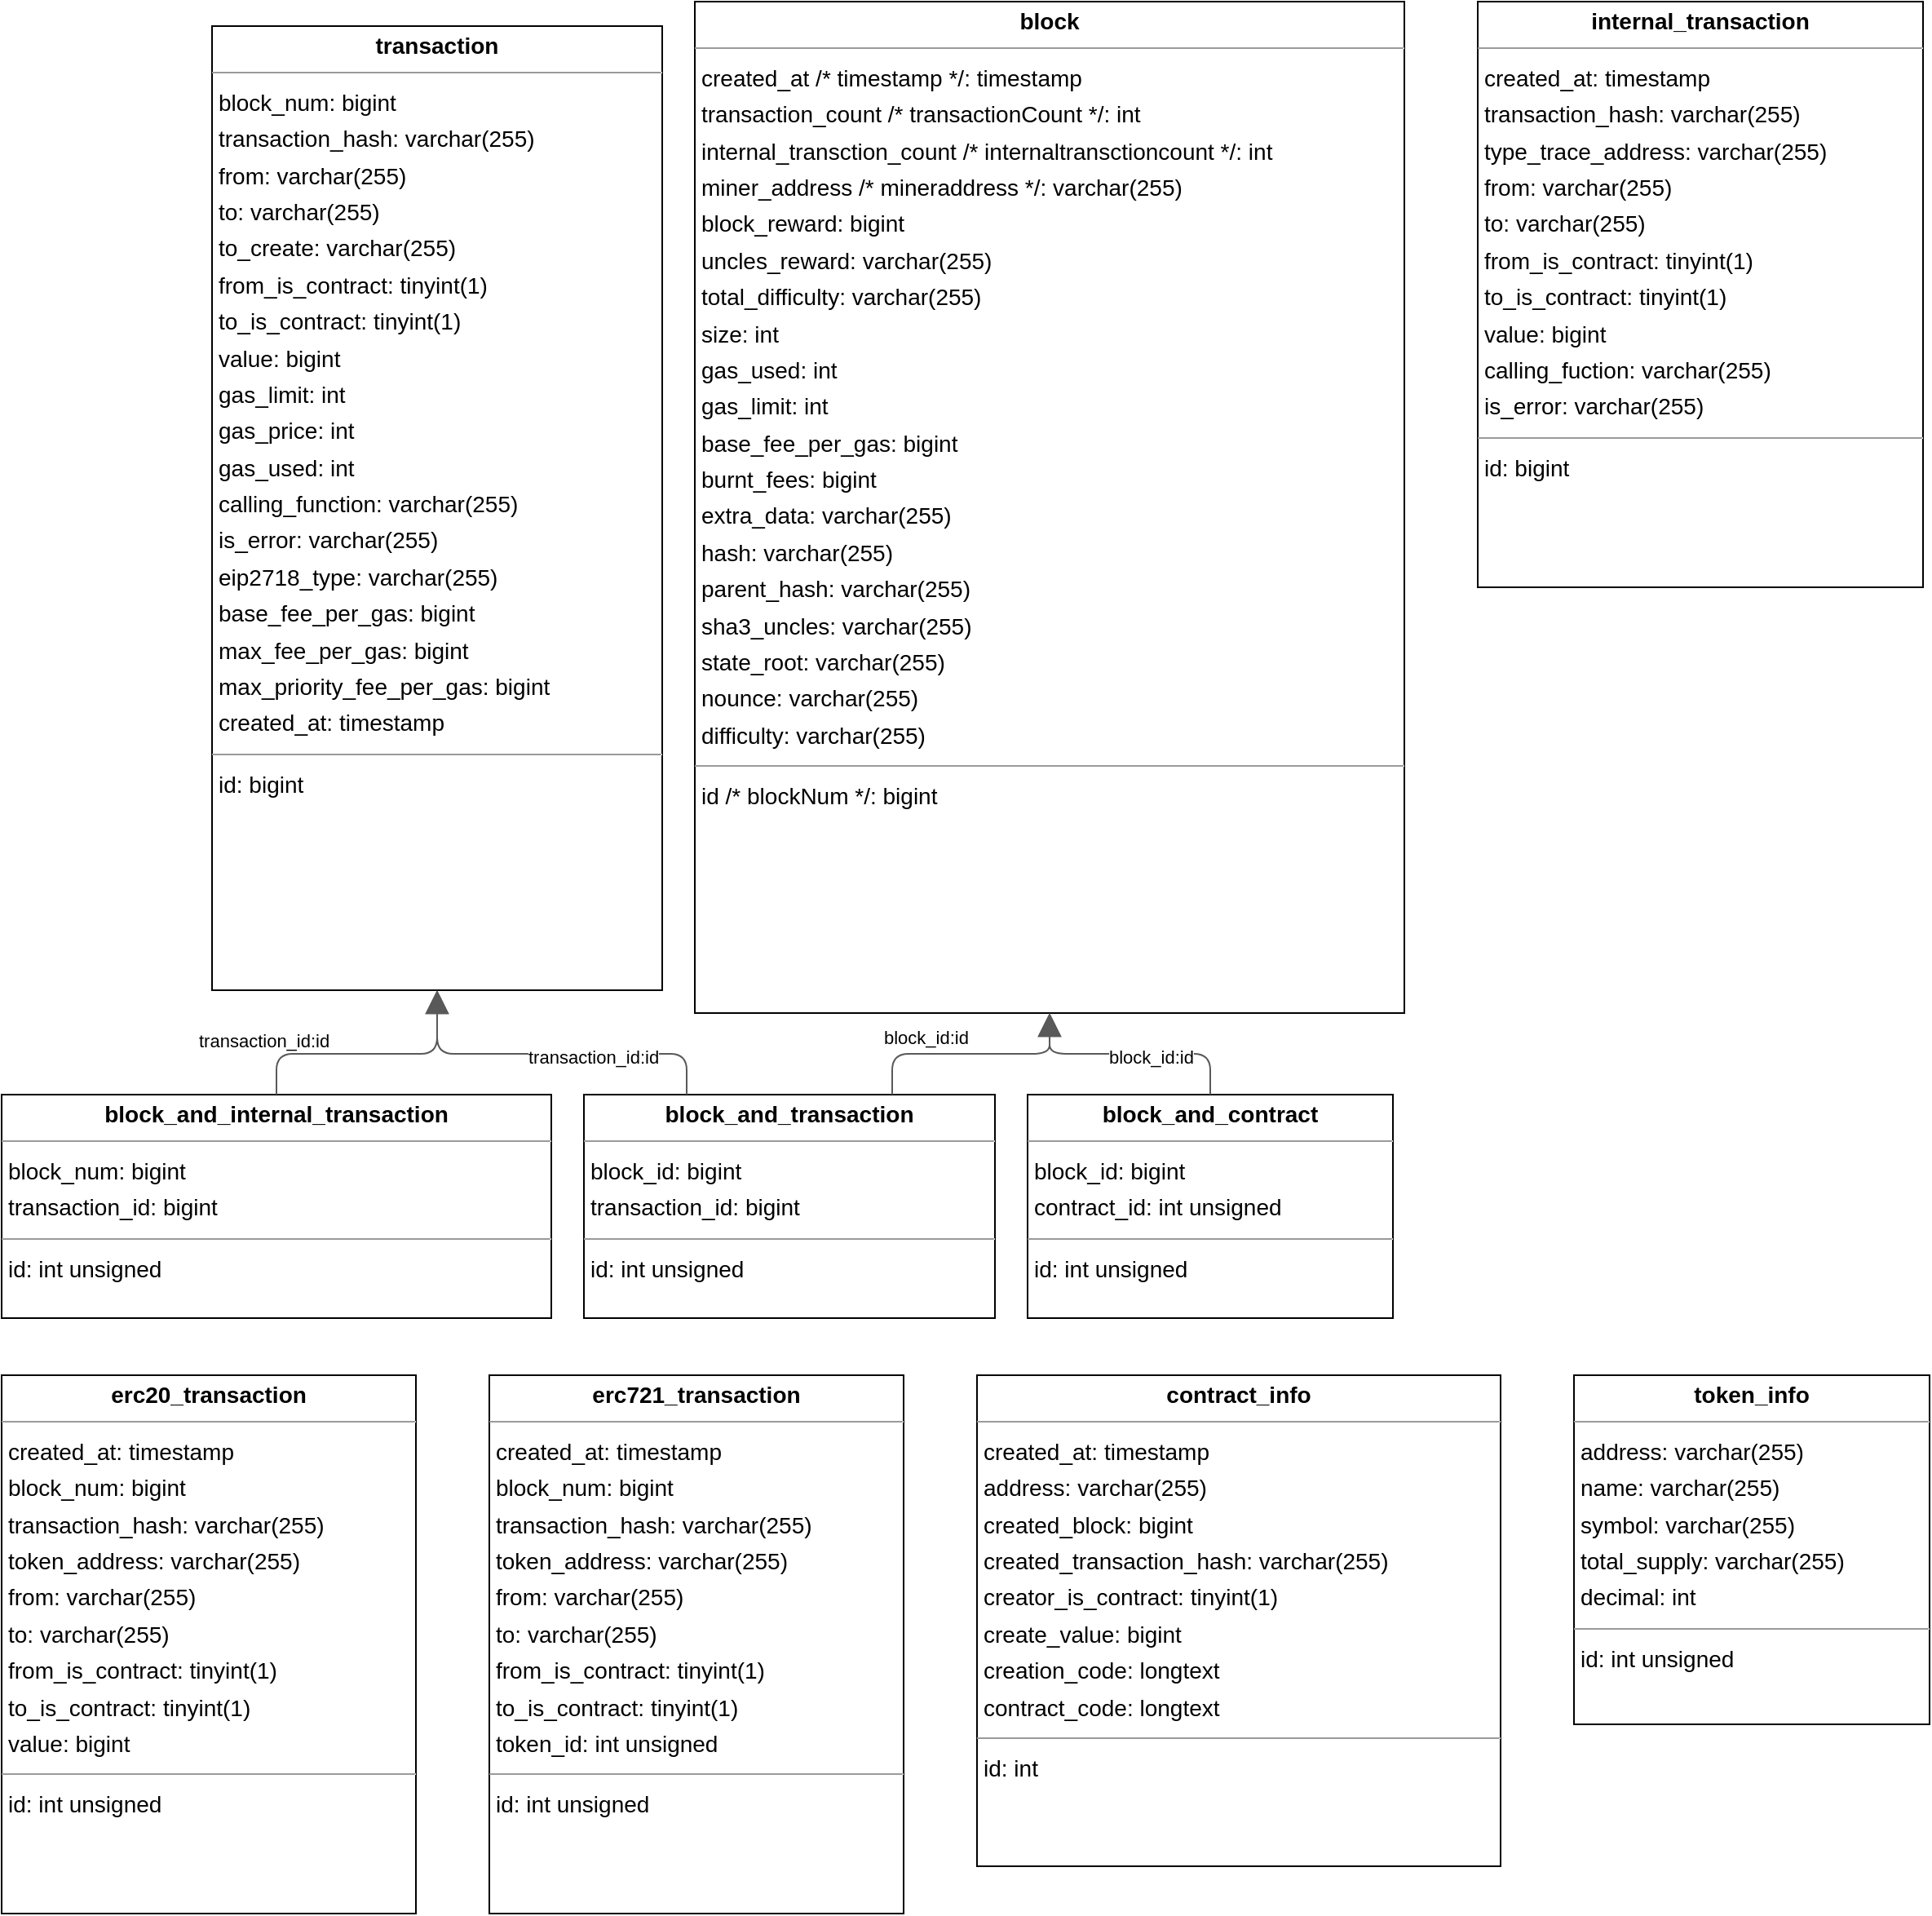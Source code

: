 <mxGraphModel dx="0" dy="0" grid="1" gridSize="10" guides="1" tooltips="1" connect="1" arrows="1" fold="1" page="0" pageScale="1" background="none" math="0" shadow="0">
  <root>
    <mxCell id="0" />
    <mxCell id="1" parent="0" />
    <mxCell id="node0" parent="1" vertex="1" value="&lt;p style=&quot;margin:0px;margin-top:4px;text-align:center;&quot;&gt;&lt;b&gt;block&lt;/b&gt;&lt;/p&gt;&lt;hr size=&quot;1&quot;/&gt;&lt;p style=&quot;margin:0 0 0 4px;line-height:1.6;&quot;&gt; created_at  /* timestamp */: timestamp&lt;br/&gt; transaction_count  /* transactionCount */: int&lt;br/&gt; internal_transction_count  /* internaltransctioncount */: int&lt;br/&gt; miner_address  /* mineraddress */: varchar(255)&lt;br/&gt; block_reward: bigint&lt;br/&gt; uncles_reward: varchar(255)&lt;br/&gt; total_difficulty: varchar(255)&lt;br/&gt; size: int&lt;br/&gt; gas_used: int&lt;br/&gt; gas_limit: int&lt;br/&gt; base_fee_per_gas: bigint&lt;br/&gt; burnt_fees: bigint&lt;br/&gt; extra_data: varchar(255)&lt;br/&gt; hash: varchar(255)&lt;br/&gt; parent_hash: varchar(255)&lt;br/&gt; sha3_uncles: varchar(255)&lt;br/&gt; state_root: varchar(255)&lt;br/&gt; nounce: varchar(255)&lt;br/&gt; difficulty: varchar(255)&lt;/p&gt;&lt;hr size=&quot;1&quot;/&gt;&lt;p style=&quot;margin:0 0 0 4px;line-height:1.6;&quot;&gt; id  /* blockNum */: bigint&lt;/p&gt;" style="verticalAlign=top;align=left;overflow=fill;fontSize=14;fontFamily=Helvetica;html=1;rounded=0;shadow=0;comic=0;labelBackgroundColor=none;strokeWidth=1;">
      <mxGeometry x="207" y="-310" width="435" height="620" as="geometry" />
    </mxCell>
    <mxCell id="node9" parent="1" vertex="1" value="&lt;p style=&quot;margin:0px;margin-top:4px;text-align:center;&quot;&gt;&lt;b&gt;block_and_contract&lt;/b&gt;&lt;/p&gt;&lt;hr size=&quot;1&quot;/&gt;&lt;p style=&quot;margin:0 0 0 4px;line-height:1.6;&quot;&gt; block_id: bigint&lt;br/&gt; contract_id: int unsigned&lt;/p&gt;&lt;hr size=&quot;1&quot;/&gt;&lt;p style=&quot;margin:0 0 0 4px;line-height:1.6;&quot;&gt; id: int unsigned&lt;/p&gt;" style="verticalAlign=top;align=left;overflow=fill;fontSize=14;fontFamily=Helvetica;html=1;rounded=0;shadow=0;comic=0;labelBackgroundColor=none;strokeWidth=1;">
      <mxGeometry x="411" y="360" width="224" height="137" as="geometry" />
    </mxCell>
    <mxCell id="node5" parent="1" vertex="1" value="&lt;p style=&quot;margin:0px;margin-top:4px;text-align:center;&quot;&gt;&lt;b&gt;block_and_internal_transaction&lt;/b&gt;&lt;/p&gt;&lt;hr size=&quot;1&quot;/&gt;&lt;p style=&quot;margin:0 0 0 4px;line-height:1.6;&quot;&gt; block_num: bigint&lt;br/&gt; transaction_id: bigint&lt;/p&gt;&lt;hr size=&quot;1&quot;/&gt;&lt;p style=&quot;margin:0 0 0 4px;line-height:1.6;&quot;&gt; id: int unsigned&lt;/p&gt;" style="verticalAlign=top;align=left;overflow=fill;fontSize=14;fontFamily=Helvetica;html=1;rounded=0;shadow=0;comic=0;labelBackgroundColor=none;strokeWidth=1;">
      <mxGeometry x="-218" y="360" width="337" height="137" as="geometry" />
    </mxCell>
    <mxCell id="node3" parent="1" vertex="1" value="&lt;p style=&quot;margin:0px;margin-top:4px;text-align:center;&quot;&gt;&lt;b&gt;block_and_transaction&lt;/b&gt;&lt;/p&gt;&lt;hr size=&quot;1&quot;/&gt;&lt;p style=&quot;margin:0 0 0 4px;line-height:1.6;&quot;&gt; block_id: bigint&lt;br/&gt; transaction_id: bigint&lt;/p&gt;&lt;hr size=&quot;1&quot;/&gt;&lt;p style=&quot;margin:0 0 0 4px;line-height:1.6;&quot;&gt; id: int unsigned&lt;/p&gt;" style="verticalAlign=top;align=left;overflow=fill;fontSize=14;fontFamily=Helvetica;html=1;rounded=0;shadow=0;comic=0;labelBackgroundColor=none;strokeWidth=1;">
      <mxGeometry x="139" y="360" width="252" height="137" as="geometry" />
    </mxCell>
    <mxCell id="node2" parent="1" vertex="1" value="&lt;p style=&quot;margin:0px;margin-top:4px;text-align:center;&quot;&gt;&lt;b&gt;contract_info&lt;/b&gt;&lt;/p&gt;&lt;hr size=&quot;1&quot;/&gt;&lt;p style=&quot;margin:0 0 0 4px;line-height:1.6;&quot;&gt; created_at: timestamp&lt;br/&gt; address: varchar(255)&lt;br/&gt; created_block: bigint&lt;br/&gt; created_transaction_hash: varchar(255)&lt;br/&gt; creator_is_contract: tinyint(1)&lt;br/&gt; create_value: bigint&lt;br/&gt; creation_code: longtext&lt;br/&gt; contract_code: longtext&lt;/p&gt;&lt;hr size=&quot;1&quot;/&gt;&lt;p style=&quot;margin:0 0 0 4px;line-height:1.6;&quot;&gt; id: int&lt;/p&gt;" style="verticalAlign=top;align=left;overflow=fill;fontSize=14;fontFamily=Helvetica;html=1;rounded=0;shadow=0;comic=0;labelBackgroundColor=none;strokeWidth=1;">
      <mxGeometry x="380" y="532" width="321" height="301" as="geometry" />
    </mxCell>
    <mxCell id="node7" parent="1" vertex="1" value="&lt;p style=&quot;margin:0px;margin-top:4px;text-align:center;&quot;&gt;&lt;b&gt;erc20_transaction&lt;/b&gt;&lt;/p&gt;&lt;hr size=&quot;1&quot;/&gt;&lt;p style=&quot;margin:0 0 0 4px;line-height:1.6;&quot;&gt; created_at: timestamp&lt;br/&gt; block_num: bigint&lt;br/&gt; transaction_hash: varchar(255)&lt;br/&gt; token_address: varchar(255)&lt;br/&gt; from: varchar(255)&lt;br/&gt; to: varchar(255)&lt;br/&gt; from_is_contract: tinyint(1)&lt;br/&gt; to_is_contract: tinyint(1)&lt;br/&gt; value: bigint&lt;/p&gt;&lt;hr size=&quot;1&quot;/&gt;&lt;p style=&quot;margin:0 0 0 4px;line-height:1.6;&quot;&gt; id: int unsigned&lt;/p&gt;" style="verticalAlign=top;align=left;overflow=fill;fontSize=14;fontFamily=Helvetica;html=1;rounded=0;shadow=0;comic=0;labelBackgroundColor=none;strokeWidth=1;">
      <mxGeometry x="-218" y="532" width="254" height="330" as="geometry" />
    </mxCell>
    <mxCell id="node8" parent="1" vertex="1" value="&lt;p style=&quot;margin:0px;margin-top:4px;text-align:center;&quot;&gt;&lt;b&gt;erc721_transaction&lt;/b&gt;&lt;/p&gt;&lt;hr size=&quot;1&quot;/&gt;&lt;p style=&quot;margin:0 0 0 4px;line-height:1.6;&quot;&gt; created_at: timestamp&lt;br/&gt; block_num: bigint&lt;br/&gt; transaction_hash: varchar(255)&lt;br/&gt; token_address: varchar(255)&lt;br/&gt; from: varchar(255)&lt;br/&gt; to: varchar(255)&lt;br/&gt; from_is_contract: tinyint(1)&lt;br/&gt; to_is_contract: tinyint(1)&lt;br/&gt; token_id: int unsigned&lt;/p&gt;&lt;hr size=&quot;1&quot;/&gt;&lt;p style=&quot;margin:0 0 0 4px;line-height:1.6;&quot;&gt; id: int unsigned&lt;/p&gt;" style="verticalAlign=top;align=left;overflow=fill;fontSize=14;fontFamily=Helvetica;html=1;rounded=0;shadow=0;comic=0;labelBackgroundColor=none;strokeWidth=1;">
      <mxGeometry x="81" y="532" width="254" height="330" as="geometry" />
    </mxCell>
    <mxCell id="node1" parent="1" vertex="1" value="&lt;p style=&quot;margin:0px;margin-top:4px;text-align:center;&quot;&gt;&lt;b&gt;internal_transaction&lt;/b&gt;&lt;/p&gt;&lt;hr size=&quot;1&quot;/&gt;&lt;p style=&quot;margin:0 0 0 4px;line-height:1.6;&quot;&gt; created_at: timestamp&lt;br/&gt; transaction_hash: varchar(255)&lt;br/&gt; type_trace_address: varchar(255)&lt;br/&gt; from: varchar(255)&lt;br/&gt; to: varchar(255)&lt;br/&gt; from_is_contract: tinyint(1)&lt;br/&gt; to_is_contract: tinyint(1)&lt;br/&gt; value: bigint&lt;br/&gt; calling_fuction: varchar(255)&lt;br/&gt; is_error: varchar(255)&lt;/p&gt;&lt;hr size=&quot;1&quot;/&gt;&lt;p style=&quot;margin:0 0 0 4px;line-height:1.6;&quot;&gt; id: bigint&lt;/p&gt;" style="verticalAlign=top;align=left;overflow=fill;fontSize=14;fontFamily=Helvetica;html=1;rounded=0;shadow=0;comic=0;labelBackgroundColor=none;strokeWidth=1;">
      <mxGeometry x="687" y="-310" width="273" height="359" as="geometry" />
    </mxCell>
    <mxCell id="node4" parent="1" vertex="1" value="&lt;p style=&quot;margin:0px;margin-top:4px;text-align:center;&quot;&gt;&lt;b&gt;token_info&lt;/b&gt;&lt;/p&gt;&lt;hr size=&quot;1&quot;/&gt;&lt;p style=&quot;margin:0 0 0 4px;line-height:1.6;&quot;&gt; address: varchar(255)&lt;br/&gt; name: varchar(255)&lt;br/&gt; symbol: varchar(255)&lt;br/&gt; total_supply: varchar(255)&lt;br/&gt; decimal: int&lt;/p&gt;&lt;hr size=&quot;1&quot;/&gt;&lt;p style=&quot;margin:0 0 0 4px;line-height:1.6;&quot;&gt; id: int unsigned&lt;/p&gt;" style="verticalAlign=top;align=left;overflow=fill;fontSize=14;fontFamily=Helvetica;html=1;rounded=0;shadow=0;comic=0;labelBackgroundColor=none;strokeWidth=1;">
      <mxGeometry x="746" y="532" width="218" height="214" as="geometry" />
    </mxCell>
    <mxCell id="node6" parent="1" vertex="1" value="&lt;p style=&quot;margin:0px;margin-top:4px;text-align:center;&quot;&gt;&lt;b&gt;transaction&lt;/b&gt;&lt;/p&gt;&lt;hr size=&quot;1&quot;/&gt;&lt;p style=&quot;margin:0 0 0 4px;line-height:1.6;&quot;&gt; block_num: bigint&lt;br/&gt; transaction_hash: varchar(255)&lt;br/&gt; from: varchar(255)&lt;br/&gt; to: varchar(255)&lt;br/&gt; to_create: varchar(255)&lt;br/&gt; from_is_contract: tinyint(1)&lt;br/&gt; to_is_contract: tinyint(1)&lt;br/&gt; value: bigint&lt;br/&gt; gas_limit: int&lt;br/&gt; gas_price: int&lt;br/&gt; gas_used: int&lt;br/&gt; calling_function: varchar(255)&lt;br/&gt; is_error: varchar(255)&lt;br/&gt; eip2718_type: varchar(255)&lt;br/&gt; base_fee_per_gas: bigint&lt;br/&gt; max_fee_per_gas: bigint&lt;br/&gt; max_priority_fee_per_gas: bigint&lt;br/&gt; created_at: timestamp&lt;/p&gt;&lt;hr size=&quot;1&quot;/&gt;&lt;p style=&quot;margin:0 0 0 4px;line-height:1.6;&quot;&gt; id: bigint&lt;/p&gt;" style="verticalAlign=top;align=left;overflow=fill;fontSize=14;fontFamily=Helvetica;html=1;rounded=0;shadow=0;comic=0;labelBackgroundColor=none;strokeWidth=1;">
      <mxGeometry x="-89" y="-295" width="276" height="591" as="geometry" />
    </mxCell>
    <mxCell id="edge1" edge="1" value="" parent="1" source="node9" target="node0" style="html=1;rounded=1;edgeStyle=orthogonalEdgeStyle;dashed=0;startArrow=none;endArrow=block;endSize=12;strokeColor=#595959;exitX=0.500;exitY=0.000;exitDx=0;exitDy=0;entryX=0.500;entryY=1.000;entryDx=0;entryDy=0;">
      <mxGeometry width="50" height="50" relative="1" as="geometry">
        <Array as="points">
          <mxPoint x="523" y="335" />
          <mxPoint x="425" y="335" />
        </Array>
      </mxGeometry>
    </mxCell>
    <mxCell id="label8" parent="edge1" vertex="1" connectable="0" value="block_id:id" style="edgeLabel;resizable=0;html=1;align=left;verticalAlign=top;strokeColor=default;">
      <mxGeometry x="459" y="324" as="geometry" />
    </mxCell>
    <mxCell id="edge0" edge="1" value="" parent="1" source="node5" target="node6" style="html=1;rounded=1;edgeStyle=orthogonalEdgeStyle;dashed=0;startArrow=none;endArrow=block;endSize=12;strokeColor=#595959;exitX=0.500;exitY=0.000;exitDx=0;exitDy=0;entryX=0.500;entryY=1.000;entryDx=0;entryDy=0;">
      <mxGeometry width="50" height="50" relative="1" as="geometry">
        <Array as="points">
          <mxPoint x="-49" y="335" />
          <mxPoint x="49" y="335" />
        </Array>
      </mxGeometry>
    </mxCell>
    <mxCell id="label2" parent="edge0" vertex="1" connectable="0" value="transaction_id:id" style="edgeLabel;resizable=0;html=1;align=left;verticalAlign=top;strokeColor=default;">
      <mxGeometry x="-99" y="314" as="geometry" />
    </mxCell>
    <mxCell id="edge3" edge="1" value="" parent="1" source="node3" target="node0" style="html=1;rounded=1;edgeStyle=orthogonalEdgeStyle;dashed=0;startArrow=none;endArrow=block;endSize=12;strokeColor=#595959;exitX=0.750;exitY=0.000;exitDx=0;exitDy=0;entryX=0.500;entryY=1.000;entryDx=0;entryDy=0;">
      <mxGeometry width="50" height="50" relative="1" as="geometry">
        <Array as="points">
          <mxPoint x="328" y="335" />
          <mxPoint x="425" y="335" />
        </Array>
      </mxGeometry>
    </mxCell>
    <mxCell id="label20" parent="edge3" vertex="1" connectable="0" value="block_id:id" style="edgeLabel;resizable=0;html=1;align=left;verticalAlign=top;strokeColor=default;">
      <mxGeometry x="321" y="312" as="geometry" />
    </mxCell>
    <mxCell id="edge2" edge="1" value="" parent="1" source="node3" target="node6" style="html=1;rounded=1;edgeStyle=orthogonalEdgeStyle;dashed=0;startArrow=none;endArrow=block;endSize=12;strokeColor=#595959;exitX=0.250;exitY=0.000;exitDx=0;exitDy=0;entryX=0.500;entryY=1.000;entryDx=0;entryDy=0;">
      <mxGeometry width="50" height="50" relative="1" as="geometry">
        <Array as="points">
          <mxPoint x="202" y="335" />
          <mxPoint x="49" y="335" />
        </Array>
      </mxGeometry>
    </mxCell>
    <mxCell id="label14" parent="edge2" vertex="1" connectable="0" value="transaction_id:id" style="edgeLabel;resizable=0;html=1;align=left;verticalAlign=top;strokeColor=default;">
      <mxGeometry x="103" y="324" as="geometry" />
    </mxCell>
  </root>
</mxGraphModel>
